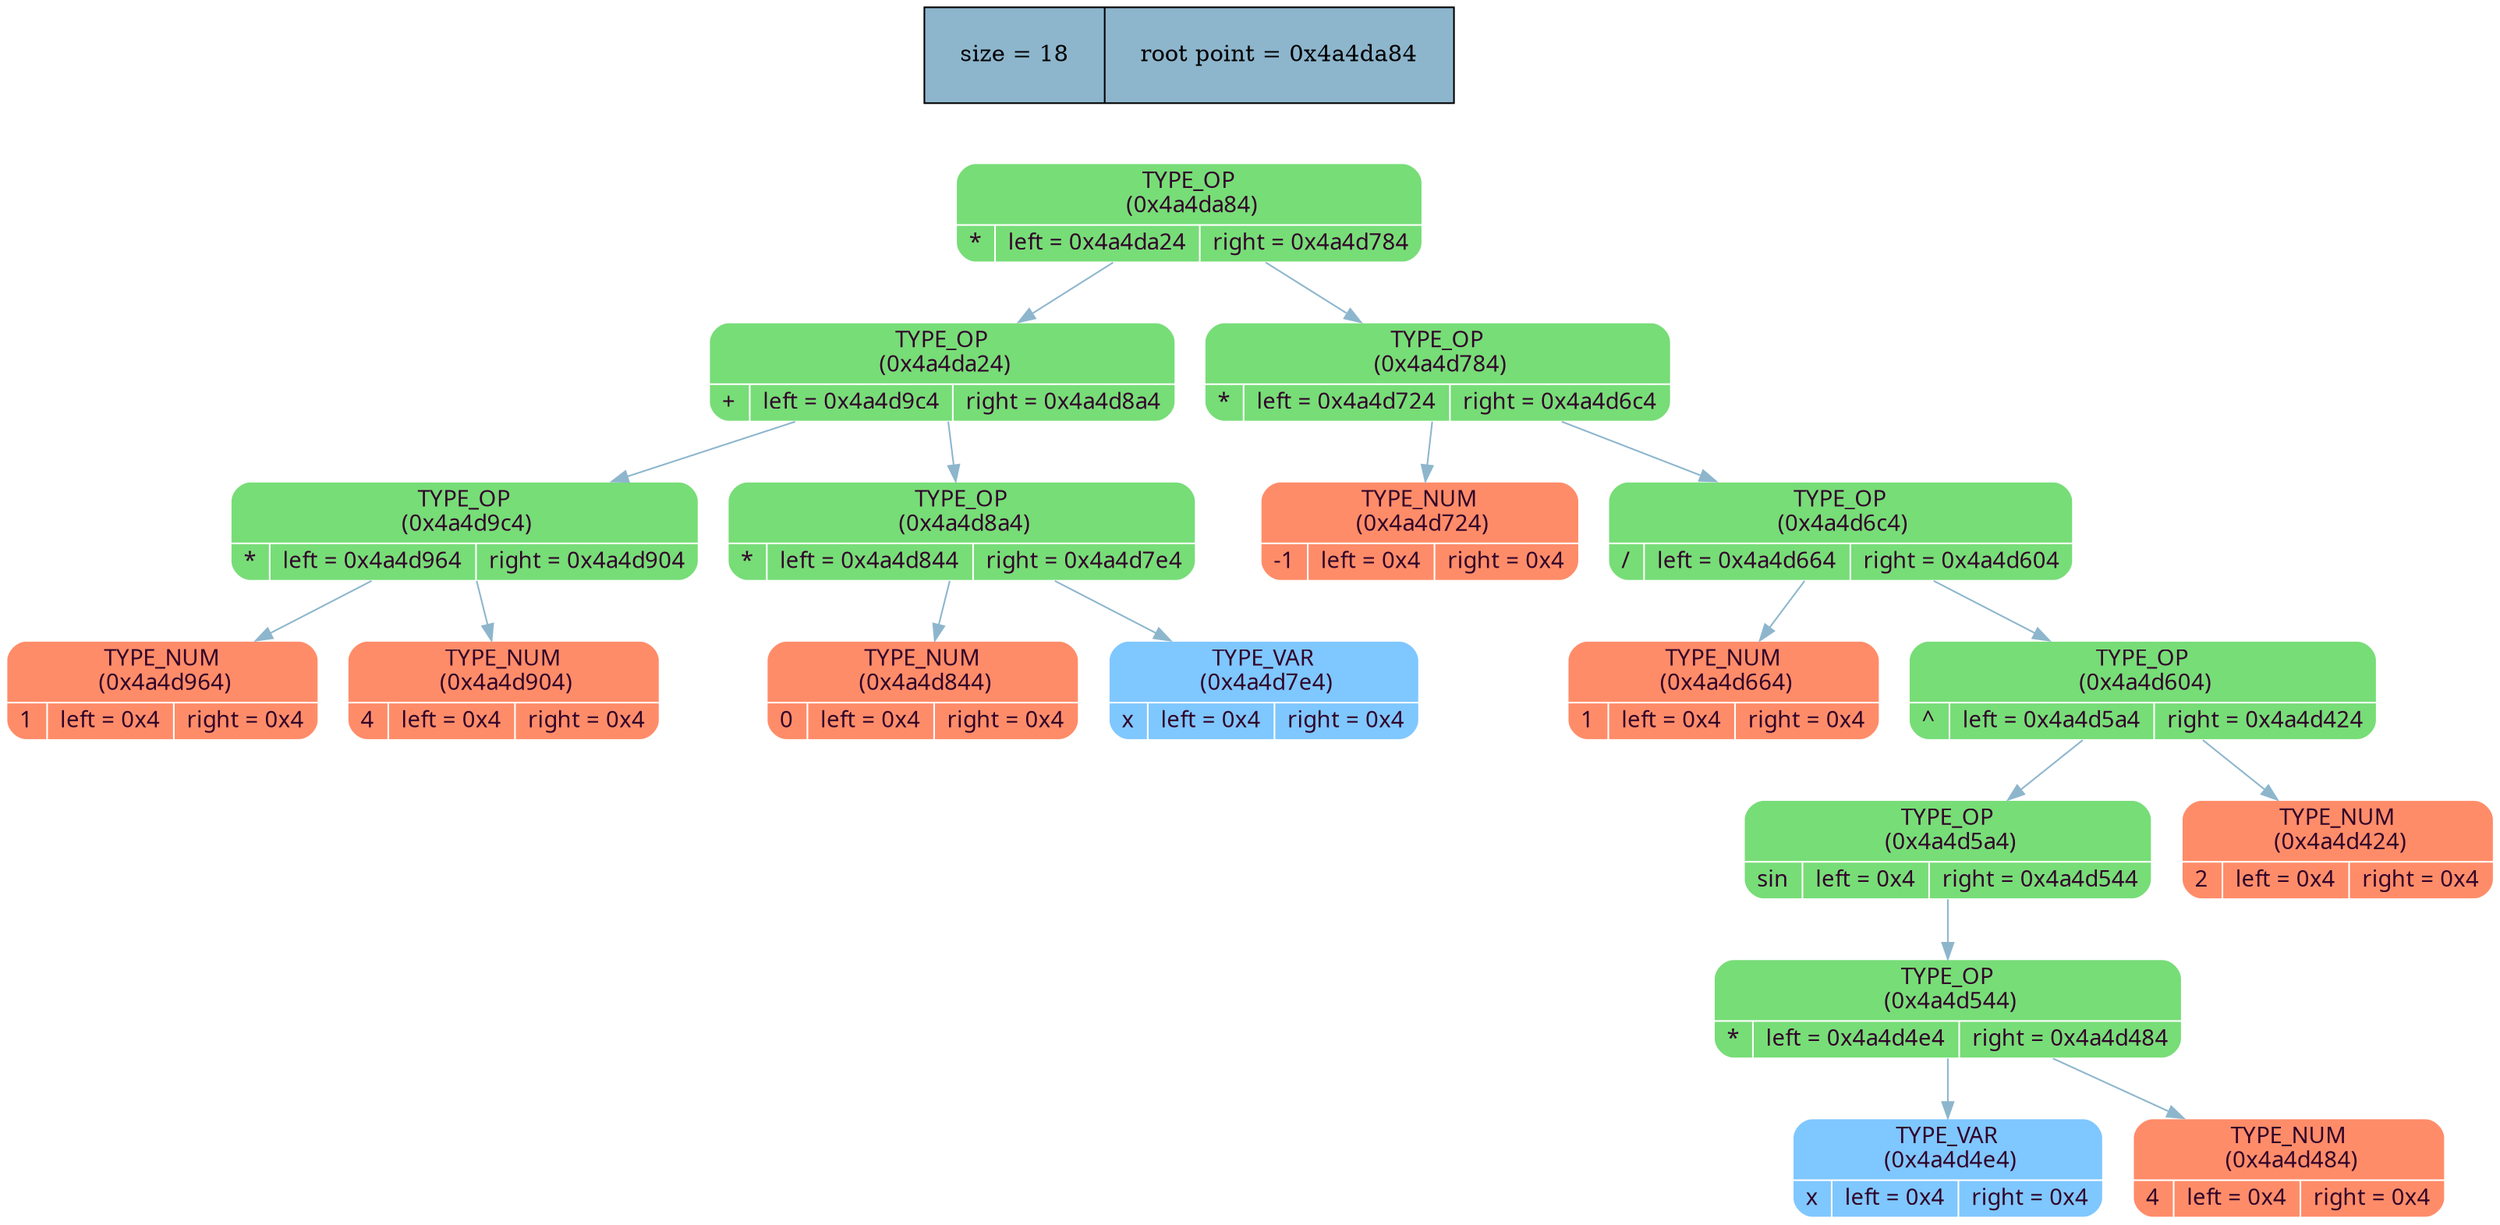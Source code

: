 digraph   
{
rankdir = ""
splines = "true"

node_stat [margin = "0.3*0.3", style = "filled", shape = "record", fillcolor = "#8DB6CD" label = " size = 18 | root point = 0x4a4da84"]
{rank = source; node_stat}

node0x4a4da84 [shape = "Mrecord", fillcolor = "#77DD77", style = "filled", fontcolor = "#31032A", fontname = "Calibri", color = "white", label = "{TYPE_OP\n (0x4a4da84)| {* |left = 0x4a4da24 |right = 0x4a4d784}}"]
node0x4a4da84 -> node0x4a4da24 [color = "#8DB6CD", style = "", constraint = true, fillcolor = "#8DB6CD",   fontcolor = "", fontname = "Calibri", label = ""];
node0x4a4da24 [shape = "Mrecord", fillcolor = "#77DD77", style = "filled", fontcolor = "#31032A", fontname = "Calibri", color = "white", label = "{TYPE_OP\n (0x4a4da24)| {+ |left = 0x4a4d9c4 |right = 0x4a4d8a4}}"]
node0x4a4da24 -> node0x4a4d9c4 [color = "#8DB6CD", style = "", constraint = true, fillcolor = "#8DB6CD",   fontcolor = "", fontname = "Calibri", label = ""];
node0x4a4d9c4 [shape = "Mrecord", fillcolor = "#77DD77", style = "filled", fontcolor = "#31032A", fontname = "Calibri", color = "white", label = "{TYPE_OP\n (0x4a4d9c4)| {* |left = 0x4a4d964 |right = 0x4a4d904}}"]
node0x4a4d9c4 -> node0x4a4d964 [color = "#8DB6CD", style = "", constraint = true, fillcolor = "#8DB6CD",   fontcolor = "", fontname = "Calibri", label = ""];
node0x4a4d964 [shape = "Mrecord", fillcolor = "#FF8C69", style = "filled", fontcolor = "#31032A", fontname = "Calibri", color = "white", label = "{TYPE_NUM\n (0x4a4d964)| {1 |left = 0x4 |right = 0x4}}"]
node0x4a4d9c4 -> node0x4a4d904 [color = "#8DB6CD", style = "", constraint = true, fillcolor = "#8DB6CD",   fontcolor = "", fontname = "Calibri", label = ""];
node0x4a4d904 [shape = "Mrecord", fillcolor = "#FF8C69", style = "filled", fontcolor = "#31032A", fontname = "Calibri", color = "white", label = "{TYPE_NUM\n (0x4a4d904)| {4 |left = 0x4 |right = 0x4}}"]
node0x4a4da24 -> node0x4a4d8a4 [color = "#8DB6CD", style = "", constraint = true, fillcolor = "#8DB6CD",   fontcolor = "", fontname = "Calibri", label = ""];
node0x4a4d8a4 [shape = "Mrecord", fillcolor = "#77DD77", style = "filled", fontcolor = "#31032A", fontname = "Calibri", color = "white", label = "{TYPE_OP\n (0x4a4d8a4)| {* |left = 0x4a4d844 |right = 0x4a4d7e4}}"]
node0x4a4d8a4 -> node0x4a4d844 [color = "#8DB6CD", style = "", constraint = true, fillcolor = "#8DB6CD",   fontcolor = "", fontname = "Calibri", label = ""];
node0x4a4d844 [shape = "Mrecord", fillcolor = "#FF8C69", style = "filled", fontcolor = "#31032A", fontname = "Calibri", color = "white", label = "{TYPE_NUM\n (0x4a4d844)| {0 |left = 0x4 |right = 0x4}}"]
node0x4a4d8a4 -> node0x4a4d7e4 [color = "#8DB6CD", style = "", constraint = true, fillcolor = "#8DB6CD",   fontcolor = "", fontname = "Calibri", label = ""];
node0x4a4d7e4 [shape = "Mrecord", fillcolor = "#7FC7FF", style = "filled", fontcolor = "#31032A", fontname = "Calibri", color = "white", label = "{TYPE_VAR\n (0x4a4d7e4)| {x |left = 0x4 |right = 0x4}}"]
node0x4a4da84 -> node0x4a4d784 [color = "#8DB6CD", style = "", constraint = true, fillcolor = "#8DB6CD",   fontcolor = "", fontname = "Calibri", label = ""];
node0x4a4d784 [shape = "Mrecord", fillcolor = "#77DD77", style = "filled", fontcolor = "#31032A", fontname = "Calibri", color = "white", label = "{TYPE_OP\n (0x4a4d784)| {* |left = 0x4a4d724 |right = 0x4a4d6c4}}"]
node0x4a4d784 -> node0x4a4d724 [color = "#8DB6CD", style = "", constraint = true, fillcolor = "#8DB6CD",   fontcolor = "", fontname = "Calibri", label = ""];
node0x4a4d724 [shape = "Mrecord", fillcolor = "#FF8C69", style = "filled", fontcolor = "#31032A", fontname = "Calibri", color = "white", label = "{TYPE_NUM\n (0x4a4d724)| {-1 |left = 0x4 |right = 0x4}}"]
node0x4a4d784 -> node0x4a4d6c4 [color = "#8DB6CD", style = "", constraint = true, fillcolor = "#8DB6CD",   fontcolor = "", fontname = "Calibri", label = ""];
node0x4a4d6c4 [shape = "Mrecord", fillcolor = "#77DD77", style = "filled", fontcolor = "#31032A", fontname = "Calibri", color = "white", label = "{TYPE_OP\n (0x4a4d6c4)| {/ |left = 0x4a4d664 |right = 0x4a4d604}}"]
node0x4a4d6c4 -> node0x4a4d664 [color = "#8DB6CD", style = "", constraint = true, fillcolor = "#8DB6CD",   fontcolor = "", fontname = "Calibri", label = ""];
node0x4a4d664 [shape = "Mrecord", fillcolor = "#FF8C69", style = "filled", fontcolor = "#31032A", fontname = "Calibri", color = "white", label = "{TYPE_NUM\n (0x4a4d664)| {1 |left = 0x4 |right = 0x4}}"]
node0x4a4d6c4 -> node0x4a4d604 [color = "#8DB6CD", style = "", constraint = true, fillcolor = "#8DB6CD",   fontcolor = "", fontname = "Calibri", label = ""];
node0x4a4d604 [shape = "Mrecord", fillcolor = "#77DD77", style = "filled", fontcolor = "#31032A", fontname = "Calibri", color = "white", label = "{TYPE_OP\n (0x4a4d604)| {^ |left = 0x4a4d5a4 |right = 0x4a4d424}}"]
node0x4a4d604 -> node0x4a4d5a4 [color = "#8DB6CD", style = "", constraint = true, fillcolor = "#8DB6CD",   fontcolor = "", fontname = "Calibri", label = ""];
node0x4a4d5a4 [shape = "Mrecord", fillcolor = "#77DD77", style = "filled", fontcolor = "#31032A", fontname = "Calibri", color = "white", label = "{TYPE_OP\n (0x4a4d5a4)| {sin |left = 0x4 |right = 0x4a4d544}}"]
node0x4a4d5a4 -> node0x4a4d544 [color = "#8DB6CD", style = "", constraint = true, fillcolor = "#8DB6CD",   fontcolor = "", fontname = "Calibri", label = ""];
node0x4a4d544 [shape = "Mrecord", fillcolor = "#77DD77", style = "filled", fontcolor = "#31032A", fontname = "Calibri", color = "white", label = "{TYPE_OP\n (0x4a4d544)| {* |left = 0x4a4d4e4 |right = 0x4a4d484}}"]
node0x4a4d544 -> node0x4a4d4e4 [color = "#8DB6CD", style = "", constraint = true, fillcolor = "#8DB6CD",   fontcolor = "", fontname = "Calibri", label = ""];
node0x4a4d4e4 [shape = "Mrecord", fillcolor = "#7FC7FF", style = "filled", fontcolor = "#31032A", fontname = "Calibri", color = "white", label = "{TYPE_VAR\n (0x4a4d4e4)| {x |left = 0x4 |right = 0x4}}"]
node0x4a4d544 -> node0x4a4d484 [color = "#8DB6CD", style = "", constraint = true, fillcolor = "#8DB6CD",   fontcolor = "", fontname = "Calibri", label = ""];
node0x4a4d484 [shape = "Mrecord", fillcolor = "#FF8C69", style = "filled", fontcolor = "#31032A", fontname = "Calibri", color = "white", label = "{TYPE_NUM\n (0x4a4d484)| {4 |left = 0x4 |right = 0x4}}"]
node0x4a4d604 -> node0x4a4d424 [color = "#8DB6CD", style = "", constraint = true, fillcolor = "#8DB6CD",   fontcolor = "", fontname = "Calibri", label = ""];
node0x4a4d424 [shape = "Mrecord", fillcolor = "#FF8C69", style = "filled", fontcolor = "#31032A", fontname = "Calibri", color = "white", label = "{TYPE_NUM\n (0x4a4d424)| {2 |left = 0x4 |right = 0x4}}"]
}
